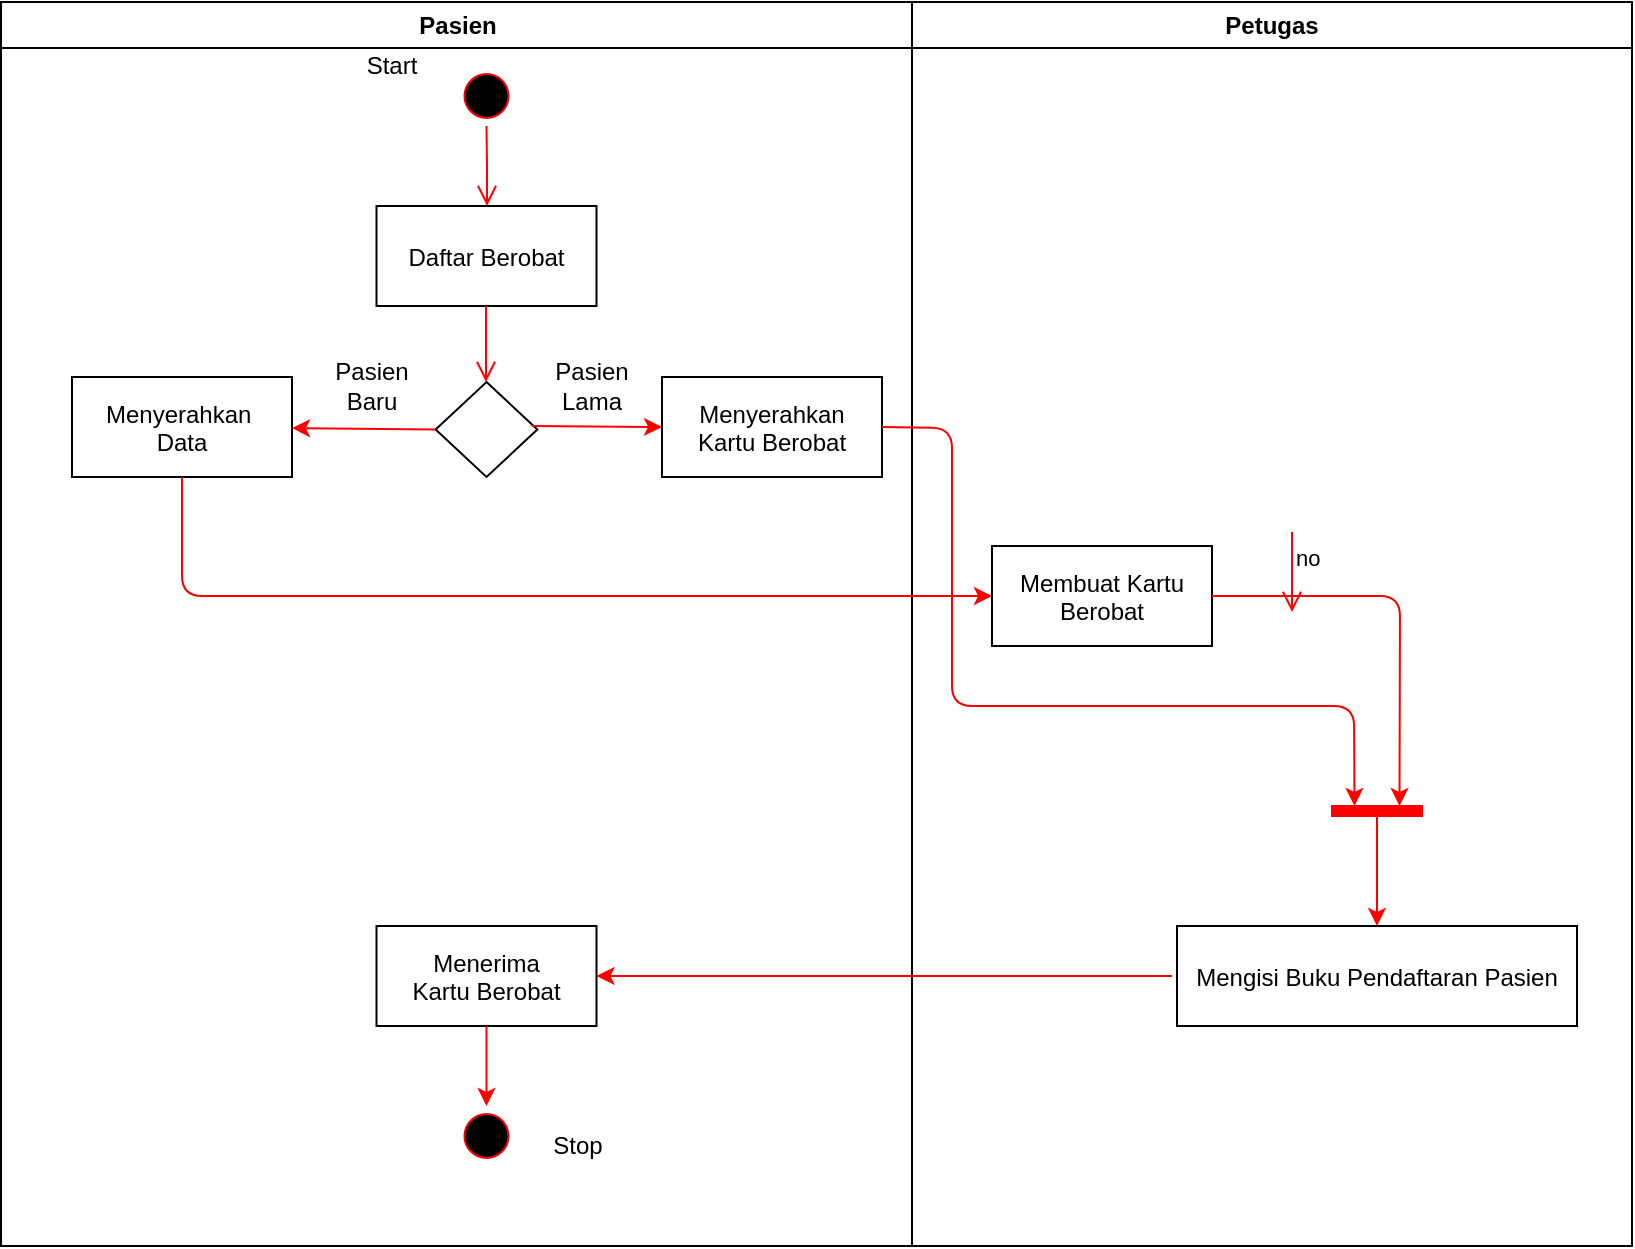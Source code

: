 <mxfile version="14.7.3" type="github">
  <diagram name="Regis" id="e7e014a7-5840-1c2e-5031-d8a46d1fe8dd">
    <mxGraphModel dx="884" dy="452" grid="1" gridSize="10" guides="1" tooltips="1" connect="1" arrows="1" fold="1" page="1" pageScale="1" pageWidth="1169" pageHeight="826" background="none" math="0" shadow="0">
      <root>
        <mxCell id="0" />
        <mxCell id="1" parent="0" />
        <mxCell id="2" value="Pasien" style="swimlane;whiteSpace=wrap" parent="1" vertex="1">
          <mxGeometry x="144.5" y="128" width="455.5" height="622" as="geometry" />
        </mxCell>
        <mxCell id="5" value="" style="ellipse;shape=startState;fillColor=#000000;strokeColor=#ff0000;" parent="2" vertex="1">
          <mxGeometry x="227.75" y="32" width="30" height="30" as="geometry" />
        </mxCell>
        <mxCell id="6" value="" style="edgeStyle=elbowEdgeStyle;elbow=horizontal;verticalAlign=bottom;endArrow=open;endSize=8;strokeColor=#FF0000;endFill=1;rounded=0" parent="2" source="5" target="7" edge="1">
          <mxGeometry x="100" y="40" as="geometry">
            <mxPoint x="115" y="110" as="targetPoint" />
          </mxGeometry>
        </mxCell>
        <mxCell id="7" value="Daftar Berobat" style="" parent="2" vertex="1">
          <mxGeometry x="187.75" y="102" width="110" height="50" as="geometry" />
        </mxCell>
        <mxCell id="8" value="Menyerahkan&#xa;Kartu Berobat" style="" parent="2" vertex="1">
          <mxGeometry x="330.5" y="187.5" width="110" height="50" as="geometry" />
        </mxCell>
        <mxCell id="10" value="Menerima&#xa;Kartu Berobat" style="" parent="2" vertex="1">
          <mxGeometry x="187.75" y="462" width="110" height="50" as="geometry" />
        </mxCell>
        <mxCell id="oCByK1RaVwtiQ2hoH2sD-41" value="Menyerahkan &#xa;Data" style="" vertex="1" parent="2">
          <mxGeometry x="35.5" y="187.5" width="110" height="50" as="geometry" />
        </mxCell>
        <mxCell id="oCByK1RaVwtiQ2hoH2sD-42" value="" style="rhombus;whiteSpace=wrap;html=1;" vertex="1" parent="2">
          <mxGeometry x="217.31" y="190" width="50.87" height="47.5" as="geometry" />
        </mxCell>
        <mxCell id="3mkd8SML6_tE1jYvAB_r-43" value="" style="endArrow=classic;html=1;exitX=0;exitY=0.5;exitDx=0;exitDy=0;strokeColor=#FF0000;" edge="1" parent="2" source="oCByK1RaVwtiQ2hoH2sD-42" target="oCByK1RaVwtiQ2hoH2sD-41">
          <mxGeometry width="50" height="50" relative="1" as="geometry">
            <mxPoint x="125.5" y="212" as="sourcePoint" />
            <mxPoint x="205.5" y="212" as="targetPoint" />
          </mxGeometry>
        </mxCell>
        <mxCell id="3mkd8SML6_tE1jYvAB_r-45" value="Pasien&lt;br&gt;Lama" style="text;html=1;strokeColor=none;fillColor=none;align=center;verticalAlign=middle;whiteSpace=wrap;rounded=0;" vertex="1" parent="2">
          <mxGeometry x="275.5" y="182" width="40" height="20" as="geometry" />
        </mxCell>
        <mxCell id="3mkd8SML6_tE1jYvAB_r-46" value="" style="edgeStyle=elbowEdgeStyle;elbow=horizontal;verticalAlign=bottom;endArrow=open;endSize=8;strokeColor=#FF0000;endFill=1;rounded=0" edge="1" parent="2">
          <mxGeometry x="-44.75" as="geometry">
            <mxPoint x="242.25" y="190" as="targetPoint" />
            <mxPoint x="242.5" y="152" as="sourcePoint" />
          </mxGeometry>
        </mxCell>
        <mxCell id="3mkd8SML6_tE1jYvAB_r-57" value="" style="ellipse;shape=startState;fillColor=#000000;strokeColor=#ff0000;" vertex="1" parent="2">
          <mxGeometry x="227.74" y="552" width="30" height="30" as="geometry" />
        </mxCell>
        <mxCell id="3mkd8SML6_tE1jYvAB_r-58" value="" style="endArrow=classic;html=1;strokeColor=#FF0000;exitX=0.5;exitY=1;exitDx=0;exitDy=0;entryX=0.5;entryY=0;entryDx=0;entryDy=0;" edge="1" parent="2" source="10" target="3mkd8SML6_tE1jYvAB_r-57">
          <mxGeometry width="50" height="50" relative="1" as="geometry">
            <mxPoint x="355.5" y="502" as="sourcePoint" />
            <mxPoint x="405.5" y="452" as="targetPoint" />
          </mxGeometry>
        </mxCell>
        <mxCell id="JEiNnRtU_CCjKjv5AWPd-35" value="Stop" style="text;html=1;strokeColor=none;fillColor=none;align=center;verticalAlign=middle;whiteSpace=wrap;rounded=0;" vertex="1" parent="2">
          <mxGeometry x="268.18" y="562" width="40" height="20" as="geometry" />
        </mxCell>
        <mxCell id="3" value="Petugas" style="swimlane;whiteSpace=wrap" parent="1" vertex="1">
          <mxGeometry x="600" y="128" width="360" height="622" as="geometry" />
        </mxCell>
        <mxCell id="15" value="Membuat Kartu&#xa;Berobat" style="" parent="3" vertex="1">
          <mxGeometry x="40" y="272" width="110" height="50" as="geometry" />
        </mxCell>
        <mxCell id="19" value="" style="endArrow=open;strokeColor=#FF0000;endFill=1;rounded=0" parent="3" source="16" edge="1">
          <mxGeometry relative="1" as="geometry">
            <mxPoint x="75" y="325" as="targetPoint" />
          </mxGeometry>
        </mxCell>
        <mxCell id="23" value="no" style="edgeStyle=elbowEdgeStyle;elbow=horizontal;align=left;verticalAlign=top;endArrow=open;endSize=8;strokeColor=#FF0000;endFill=1;rounded=0" parent="3" target="30" edge="1">
          <mxGeometry x="-1" relative="1" as="geometry">
            <mxPoint x="190" y="305" as="targetPoint" />
            <mxPoint x="190" y="265" as="sourcePoint" />
          </mxGeometry>
        </mxCell>
        <mxCell id="24" value="" style="endArrow=open;strokeColor=#FF0000;endFill=1;rounded=0" parent="3" source="16" edge="1">
          <mxGeometry relative="1" as="geometry">
            <mxPoint x="150" y="245" as="targetPoint" />
          </mxGeometry>
        </mxCell>
        <mxCell id="34" value="" style="whiteSpace=wrap;strokeColor=#FF0000;fillColor=#FF0000;rotation=90;" parent="3" vertex="1">
          <mxGeometry x="230" y="382" width="5" height="45" as="geometry" />
        </mxCell>
        <mxCell id="3mkd8SML6_tE1jYvAB_r-47" value="Mengisi Buku Pendaftaran Pasien" style="" vertex="1" parent="3">
          <mxGeometry x="132.5" y="462" width="200" height="50" as="geometry" />
        </mxCell>
        <mxCell id="3mkd8SML6_tE1jYvAB_r-55" value="" style="endArrow=classic;html=1;strokeColor=#FF0000;entryX=0.5;entryY=0;entryDx=0;entryDy=0;exitX=1;exitY=0.5;exitDx=0;exitDy=0;" edge="1" parent="3" source="34" target="3mkd8SML6_tE1jYvAB_r-47">
          <mxGeometry width="50" height="50" relative="1" as="geometry">
            <mxPoint x="-100" y="402" as="sourcePoint" />
            <mxPoint x="-50" y="352" as="targetPoint" />
          </mxGeometry>
        </mxCell>
        <mxCell id="JEiNnRtU_CCjKjv5AWPd-37" value="" style="endArrow=classic;html=1;entryX=0;entryY=0.25;entryDx=0;entryDy=0;exitX=1;exitY=0.5;exitDx=0;exitDy=0;strokeColor=#FF0000;" edge="1" parent="3" source="15" target="34">
          <mxGeometry width="50" height="50" relative="1" as="geometry">
            <mxPoint x="50" y="372" as="sourcePoint" />
            <mxPoint x="100" y="322" as="targetPoint" />
            <Array as="points">
              <mxPoint x="244" y="297" />
            </Array>
          </mxGeometry>
        </mxCell>
        <mxCell id="3mkd8SML6_tE1jYvAB_r-42" value="" style="endArrow=classic;html=1;entryX=0;entryY=0.5;entryDx=0;entryDy=0;strokeColor=#FF0000;" edge="1" parent="1" target="8">
          <mxGeometry width="50" height="50" relative="1" as="geometry">
            <mxPoint x="410" y="340" as="sourcePoint" />
            <mxPoint x="470" y="340" as="targetPoint" />
          </mxGeometry>
        </mxCell>
        <mxCell id="3mkd8SML6_tE1jYvAB_r-44" value="Pasien&lt;br&gt;Baru" style="text;html=1;strokeColor=none;fillColor=none;align=center;verticalAlign=middle;whiteSpace=wrap;rounded=0;" vertex="1" parent="1">
          <mxGeometry x="310" y="310" width="40" height="20" as="geometry" />
        </mxCell>
        <mxCell id="3mkd8SML6_tE1jYvAB_r-52" value="" style="endArrow=classic;html=1;strokeColor=#FF0000;exitX=0.5;exitY=1;exitDx=0;exitDy=0;entryX=0;entryY=0.5;entryDx=0;entryDy=0;" edge="1" parent="1" source="oCByK1RaVwtiQ2hoH2sD-41" target="15">
          <mxGeometry width="50" height="50" relative="1" as="geometry">
            <mxPoint x="500" y="530" as="sourcePoint" />
            <mxPoint x="550" y="480" as="targetPoint" />
            <Array as="points">
              <mxPoint x="235" y="425" />
            </Array>
          </mxGeometry>
        </mxCell>
        <mxCell id="3mkd8SML6_tE1jYvAB_r-54" value="" style="endArrow=classic;html=1;strokeColor=#FF0000;exitX=1;exitY=0.5;exitDx=0;exitDy=0;entryX=0;entryY=0.75;entryDx=0;entryDy=0;" edge="1" parent="1" source="8" target="34">
          <mxGeometry width="50" height="50" relative="1" as="geometry">
            <mxPoint x="500" y="530" as="sourcePoint" />
            <mxPoint x="550" y="480" as="targetPoint" />
            <Array as="points">
              <mxPoint x="620" y="341" />
              <mxPoint x="620" y="480" />
              <mxPoint x="821" y="480" />
            </Array>
          </mxGeometry>
        </mxCell>
        <mxCell id="3mkd8SML6_tE1jYvAB_r-56" value="" style="endArrow=classic;html=1;strokeColor=#FF0000;entryX=1;entryY=0.5;entryDx=0;entryDy=0;" edge="1" parent="1" target="10">
          <mxGeometry width="50" height="50" relative="1" as="geometry">
            <mxPoint x="730" y="615" as="sourcePoint" />
            <mxPoint x="550" y="580" as="targetPoint" />
          </mxGeometry>
        </mxCell>
        <mxCell id="JEiNnRtU_CCjKjv5AWPd-34" value="Start" style="text;html=1;strokeColor=none;fillColor=none;align=center;verticalAlign=middle;whiteSpace=wrap;rounded=0;" vertex="1" parent="1">
          <mxGeometry x="320" y="150" width="40" height="20" as="geometry" />
        </mxCell>
      </root>
    </mxGraphModel>
  </diagram>
</mxfile>
